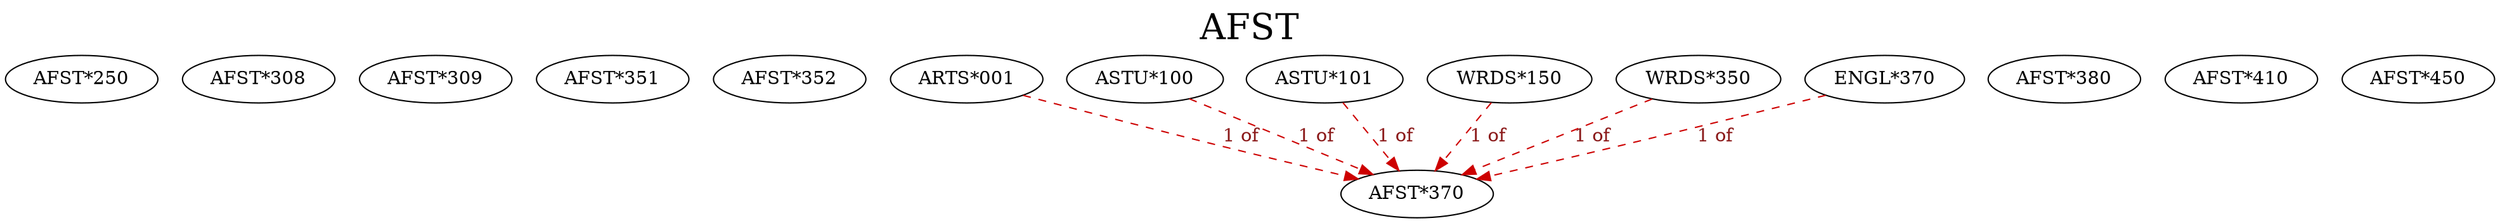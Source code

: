 digraph AFST {
labelloc = "t";
label = "AFST"
fontsize = 27;
"AFST*250"
"AFST*308"
"AFST*309"
"AFST*351"
"AFST*352"
"ARTS*001" -> "AFST*370" [style=dashed] [label="1 of", fontcolor=firebrick4] [color=red3]
"ASTU*100" -> "AFST*370" [style=dashed] [label="1 of", fontcolor=firebrick4] [color=red3]
"ASTU*101" -> "AFST*370" [style=dashed] [label="1 of", fontcolor=firebrick4] [color=red3]
"WRDS*150" -> "AFST*370" [style=dashed] [label="1 of", fontcolor=firebrick4] [color=red3]
"WRDS*350" -> "AFST*370" [style=dashed] [label="1 of", fontcolor=firebrick4] [color=red3]
"ENGL*370" -> "AFST*370" [style=dashed] [label="1 of", fontcolor=firebrick4] [color=red3]
"AFST*380"
"AFST*410"
"AFST*450"
}
